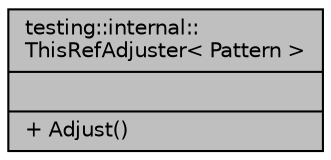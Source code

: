digraph "testing::internal::ThisRefAdjuster&lt; Pattern &gt;"
{
 // INTERACTIVE_SVG=YES
 // LATEX_PDF_SIZE
  edge [fontname="Helvetica",fontsize="10",labelfontname="Helvetica",labelfontsize="10"];
  node [fontname="Helvetica",fontsize="10",shape=record];
  Node1 [label="{testing::internal::\lThisRefAdjuster\< Pattern \>\n||+ Adjust()\l}",height=0.2,width=0.4,color="black", fillcolor="grey75", style="filled", fontcolor="black",tooltip=" "];
}
